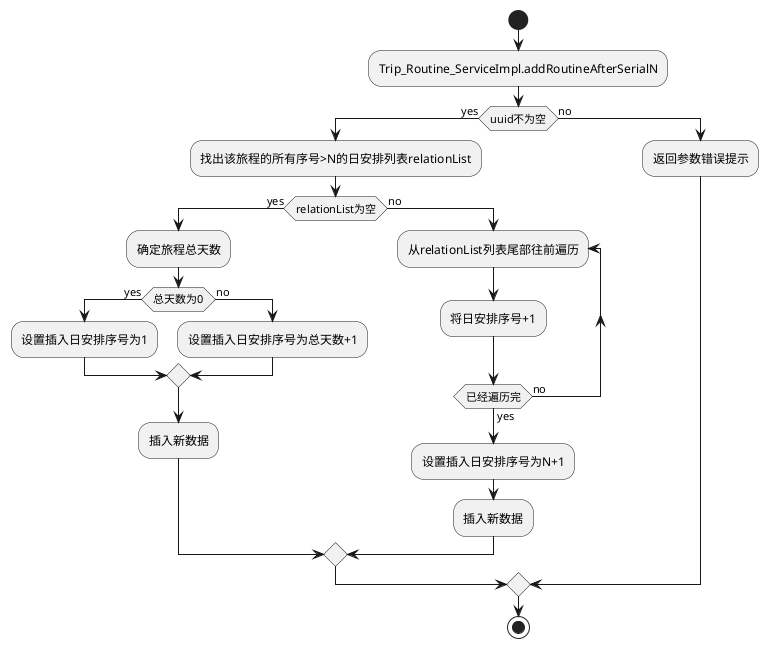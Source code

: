 @startuml
'https://plantuml.com/activity-diagram-beta

start
:Trip_Routine_ServiceImpl.addRoutineAfterSerialN;
if (uuid不为空) then (yes)
  :找出该旅程的所有序号>N的日安排列表relationList;
  if (relationList为空) then (yes)
  :确定旅程总天数;
    if (总天数为0) then (yes)
      :设置插入日安排序号为1;
    else (no)
      :设置插入日安排序号为总天数+1;
    endif
    :插入新数据;
  else (no)
   repeat:从relationList列表尾部往前遍历;
   :将日安排序号+1;
   repeat while (已经遍历完) is (no) not (yes)
   :设置插入日安排序号为N+1;
   :插入新数据;
  endif
else (no)
  :返回参数错误提示;
endif
stop

@enduml
